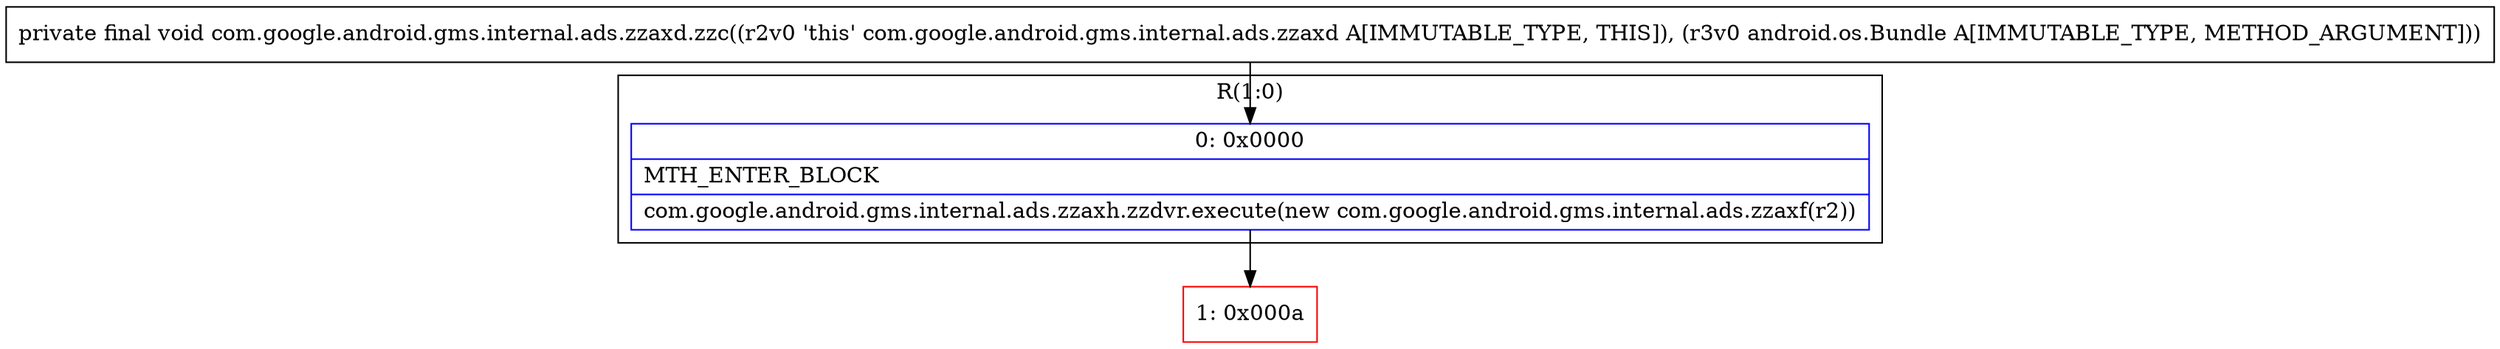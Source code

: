 digraph "CFG forcom.google.android.gms.internal.ads.zzaxd.zzc(Landroid\/os\/Bundle;)V" {
subgraph cluster_Region_1712646901 {
label = "R(1:0)";
node [shape=record,color=blue];
Node_0 [shape=record,label="{0\:\ 0x0000|MTH_ENTER_BLOCK\l|com.google.android.gms.internal.ads.zzaxh.zzdvr.execute(new com.google.android.gms.internal.ads.zzaxf(r2))\l}"];
}
Node_1 [shape=record,color=red,label="{1\:\ 0x000a}"];
MethodNode[shape=record,label="{private final void com.google.android.gms.internal.ads.zzaxd.zzc((r2v0 'this' com.google.android.gms.internal.ads.zzaxd A[IMMUTABLE_TYPE, THIS]), (r3v0 android.os.Bundle A[IMMUTABLE_TYPE, METHOD_ARGUMENT])) }"];
MethodNode -> Node_0;
Node_0 -> Node_1;
}

